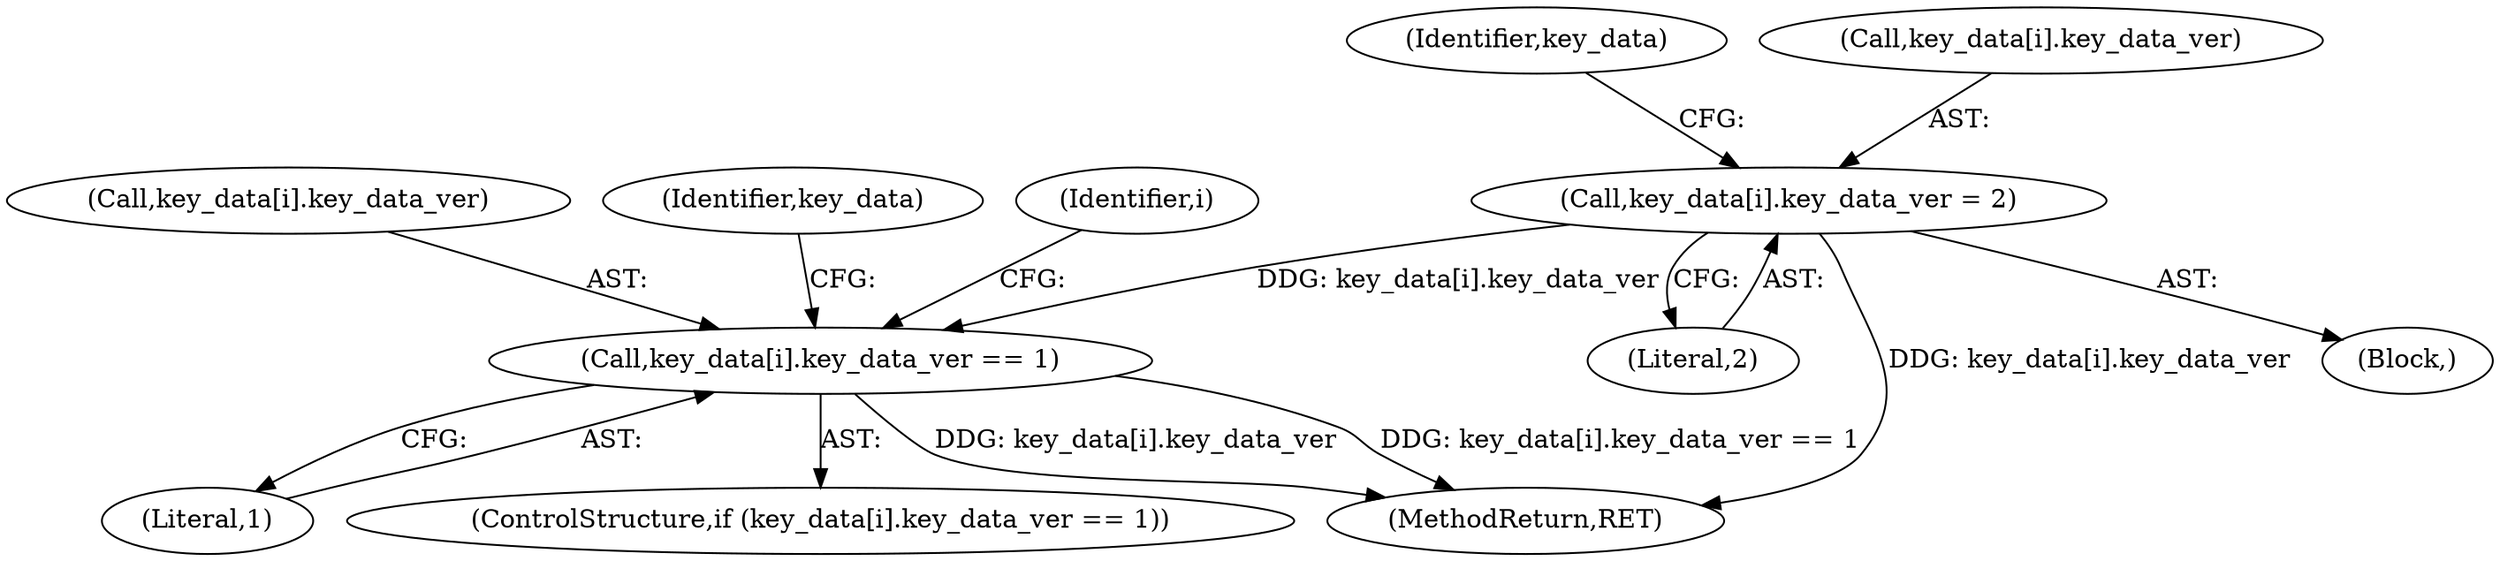 digraph "0_krb5_dc7ed55c689d57de7f7408b34631bf06fec9dab1@array" {
"1000173" [label="(Call,key_data[i].key_data_ver = 2)"];
"1000165" [label="(Call,key_data[i].key_data_ver == 1)"];
"1000165" [label="(Call,key_data[i].key_data_ver == 1)"];
"1000166" [label="(Call,key_data[i].key_data_ver)"];
"1000171" [label="(Literal,1)"];
"1000164" [label="(ControlStructure,if (key_data[i].key_data_ver == 1))"];
"1000173" [label="(Call,key_data[i].key_data_ver = 2)"];
"1000176" [label="(Identifier,key_data)"];
"1000184" [label="(Identifier,key_data)"];
"1000174" [label="(Call,key_data[i].key_data_ver)"];
"1000162" [label="(Identifier,i)"];
"1000179" [label="(Literal,2)"];
"1000418" [label="(MethodReturn,RET)"];
"1000172" [label="(Block,)"];
"1000173" -> "1000172"  [label="AST: "];
"1000173" -> "1000179"  [label="CFG: "];
"1000174" -> "1000173"  [label="AST: "];
"1000179" -> "1000173"  [label="AST: "];
"1000184" -> "1000173"  [label="CFG: "];
"1000173" -> "1000418"  [label="DDG: key_data[i].key_data_ver"];
"1000173" -> "1000165"  [label="DDG: key_data[i].key_data_ver"];
"1000165" -> "1000164"  [label="AST: "];
"1000165" -> "1000171"  [label="CFG: "];
"1000166" -> "1000165"  [label="AST: "];
"1000171" -> "1000165"  [label="AST: "];
"1000176" -> "1000165"  [label="CFG: "];
"1000162" -> "1000165"  [label="CFG: "];
"1000165" -> "1000418"  [label="DDG: key_data[i].key_data_ver"];
"1000165" -> "1000418"  [label="DDG: key_data[i].key_data_ver == 1"];
}
